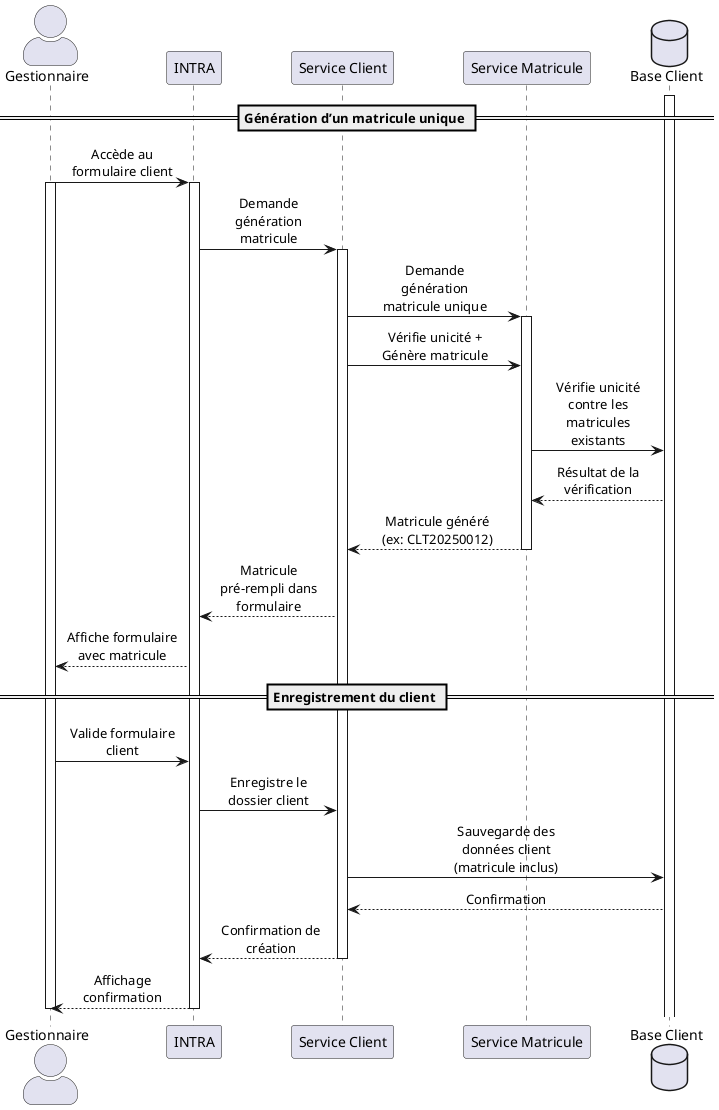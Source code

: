 @startuml UC008-A
skinparam actorStyle awesome
skinparam sequenceMessageAlign center
skinparam ParticipantPadding 30
skinparam maxMessageSize 120

actor "Gestionnaire" as G
participant "INTRA" as UI
participant "Service Client" as SC
participant "Service Matricule" as SM
database "Base Client" as DB

== Génération d’un matricule unique ==
activate DB
G -> UI : Accède au formulaire client
activate UI
activate G
UI -> SC : Demande génération matricule
activate SC
SC -> SM : Demande génération matricule unique
activate SM
SC -> SM : Vérifie unicité + Génère matricule
SM -> DB : Vérifie unicité\ncontre les matricules existants
DB --> SM : Résultat de la vérification
SM --> SC : Matricule généré (ex: CLT20250012)
deactivate SM
SC --> UI : Matricule pré-rempli dans formulaire
UI --> G : Affiche formulaire avec matricule

== Enregistrement du client ==

G -> UI : Valide formulaire client
UI -> SC : Enregistre le dossier client
SC -> DB : Sauvegarde des données client\n(matricule inclus)
DB --> SC : Confirmation
SC --> UI : Confirmation de création
deactivate SC
UI --> G : Affichage confirmation
deactivate UI
deactivate G

@enduml
